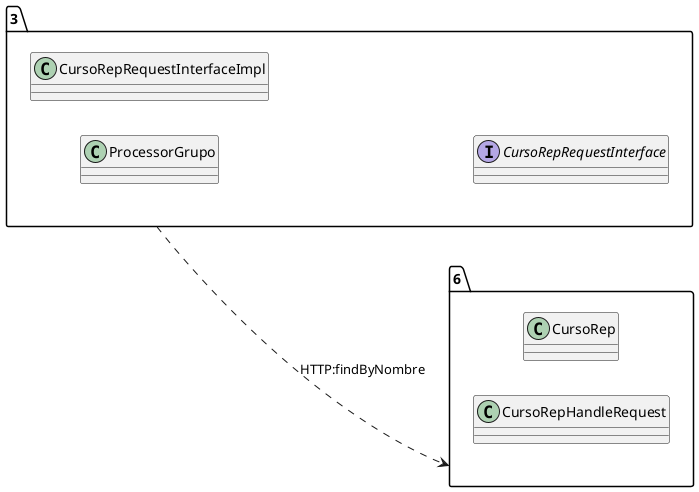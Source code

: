 @startuml 
allow_mixing
left to right direction
package "3"{
class ProcessorGrupo
class CursoRepRequestInterfaceImpl
interface CursoRepRequestInterface

}
package "6"{
class CursoRep
class CursoRepHandleRequest

}
"3" ..> "6":HTTP:findByNombre
@enduml